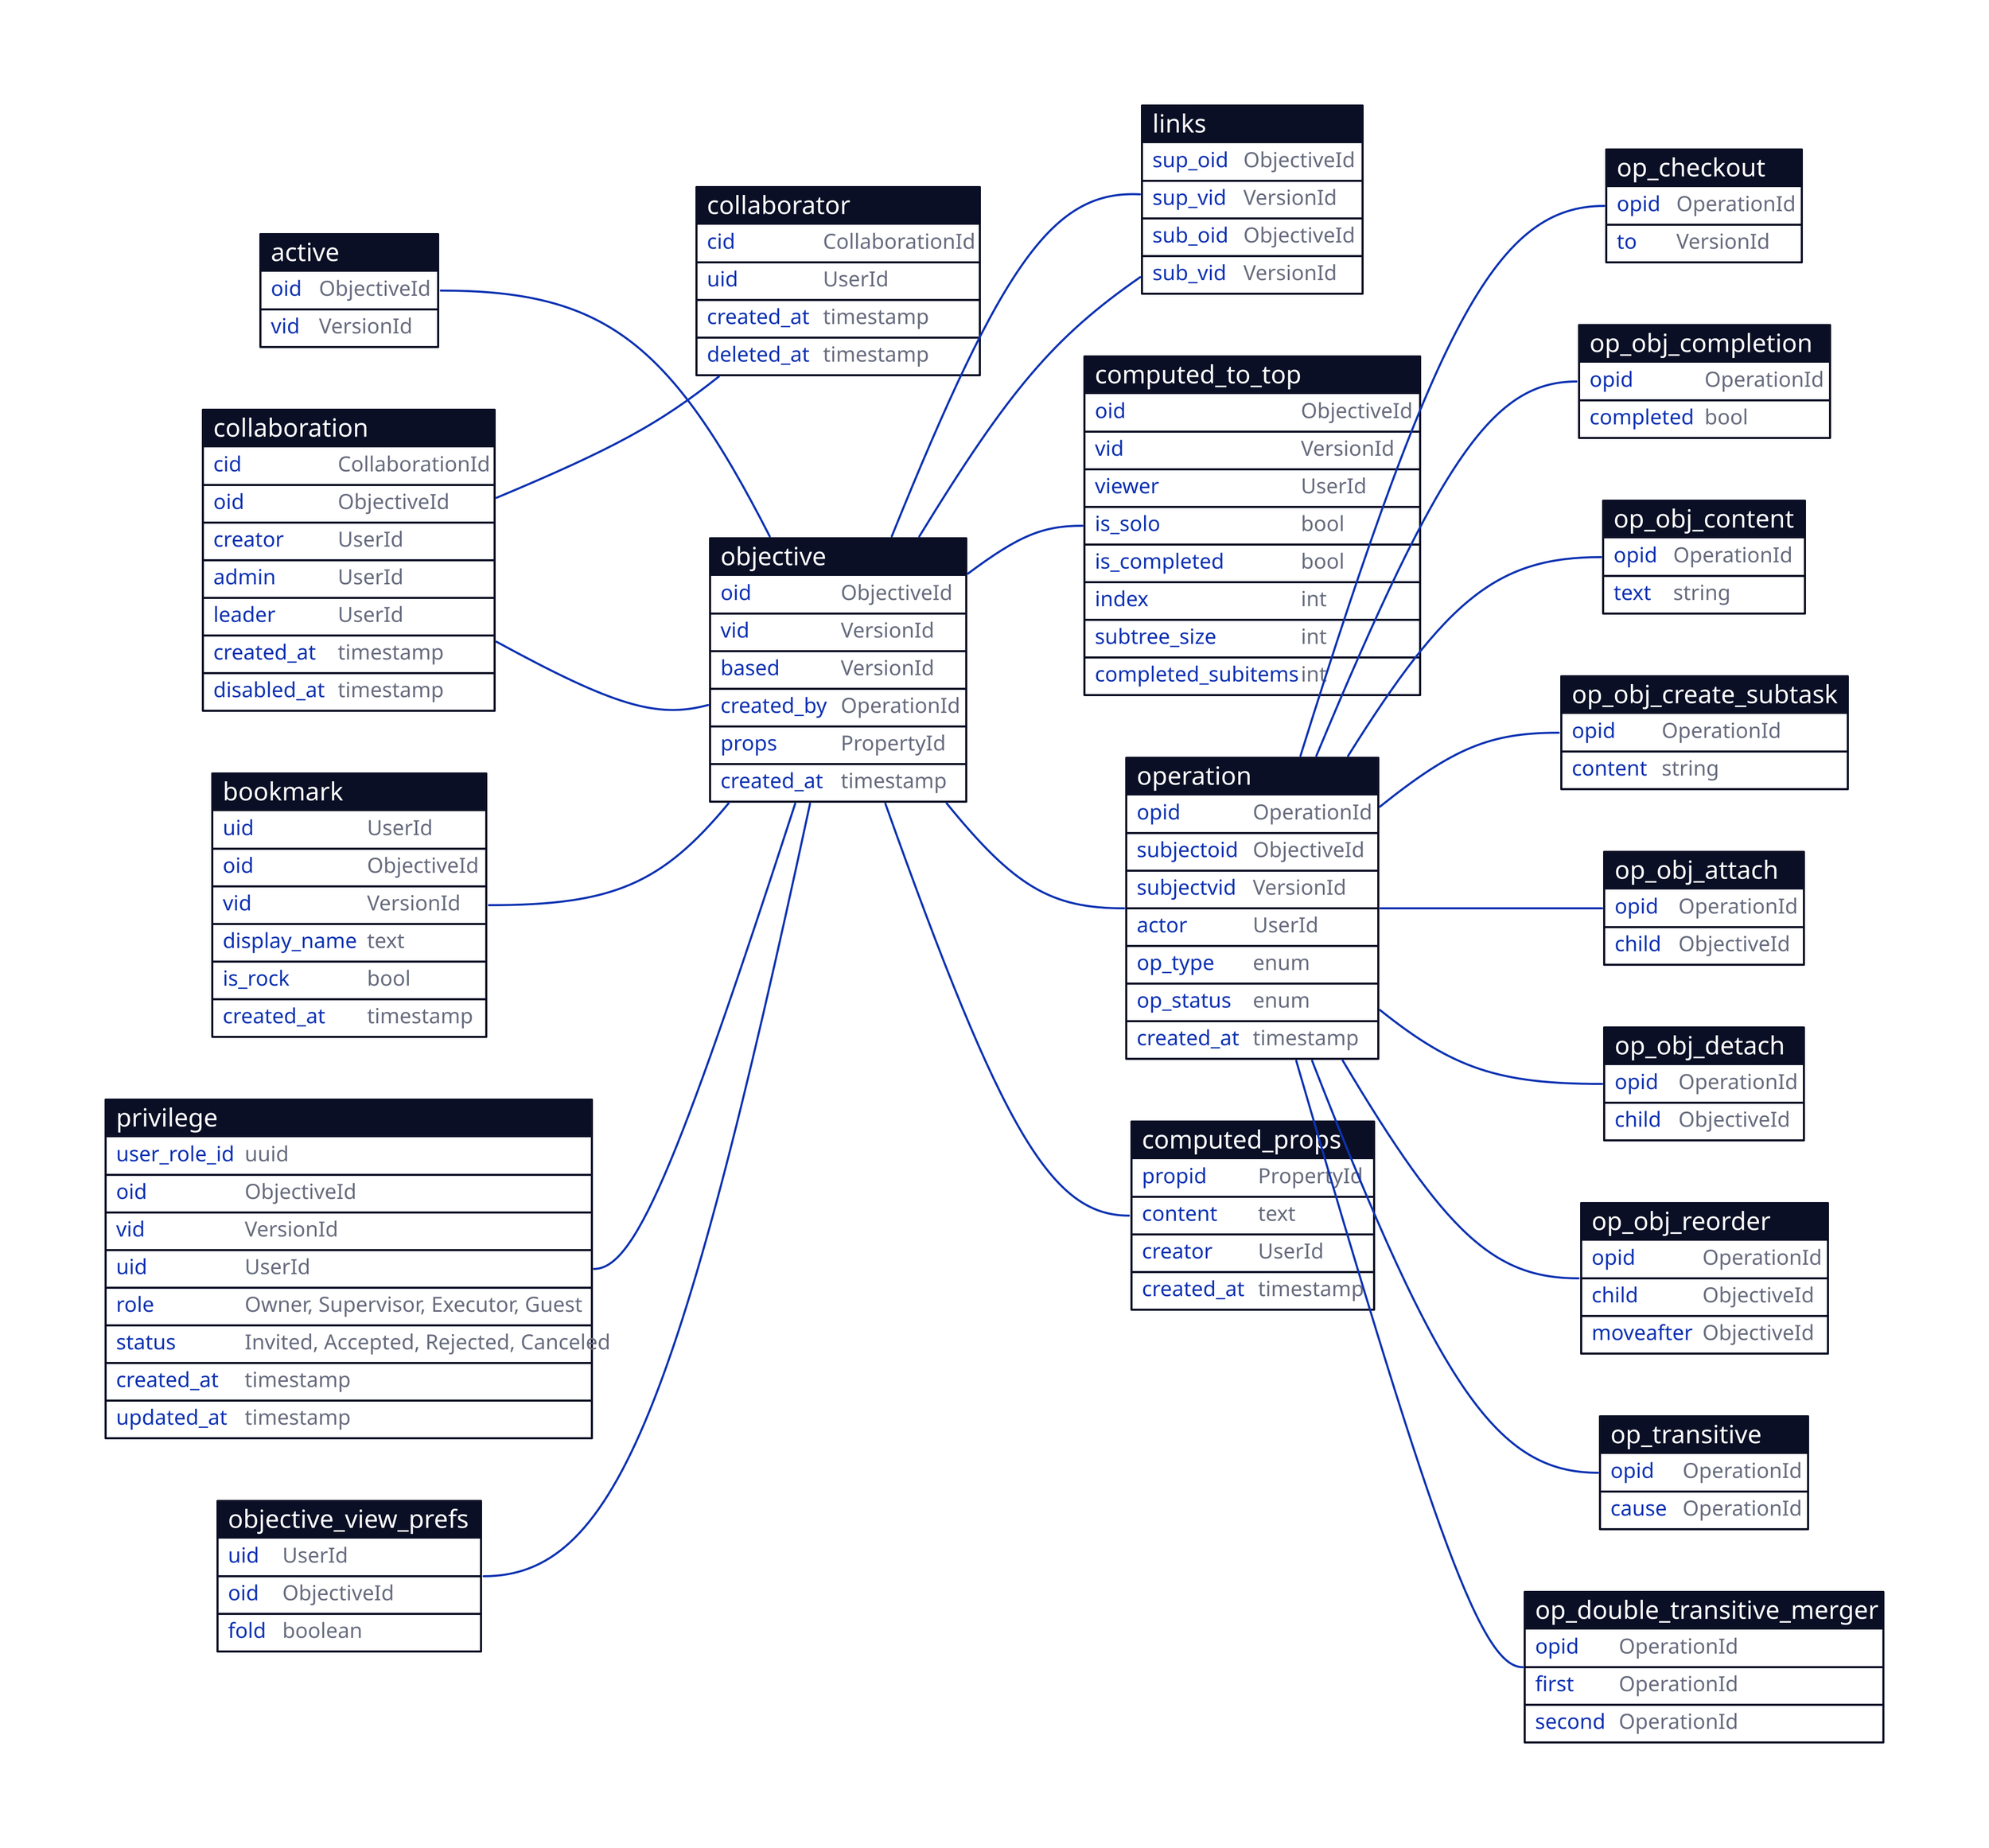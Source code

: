 active: {
  shape: sql_table

  oid: ObjectiveId
  vid: VersionId
}

bookmark: {
  shape: sql_table

  uid: UserId
  oid: ObjectiveId
  vid: VersionId
  display_name: text
  is_rock: bool # rocks are hidden in the UI
  created_at: timestamp
}

collaboration: {
  shape: sql_table

  cid: CollaborationId
  oid: ObjectiveId
  
  creator: UserId
  admin: UserId
  leader: UserId

  created_at: timestamp
  disabled_at: timestamp
}

collaborator: {
  shape: sql_table

  cid: CollaborationId
  uid: UserId

  created_at: timestamp
  deleted_at: timestamp
}

privilege: {
  shape: sql_table

  user_role_id: uuid
  oid: ObjectiveId
  vid: VersionId
  uid: UserId
  role: "Owner, Supervisor, Executor, Guest"
  status: "Invited, Accepted, Rejected, Canceled"
  created_at: timestamp
  updated_at: timestamp
}

objective: {
  shape: sql_table

  oid: ObjectiveId
  vid: VersionId
  based: VersionId
  created_by: OperationId
  props: PropertyId

  created_at: timestamp # creation of this version (=row)
}

objective_view_prefs: {
  shape: sql_table

  uid: UserId
  oid: ObjectiveId
  fold: boolean
}


# cached from operations to reduce view build duration
# separately versioned from the objective to detach it from privilege and collaboration config changes
computed_props: {
  shape: sql_table

  propid: PropertyId
  content: text
  creator: UserId
  created_at: timestamp
}

links: {
  shape: sql_table

  sup_oid: ObjectiveId
  sup_vid: VersionId
  sub_oid: ObjectiveId
  sub_vid: VersionId
}

computed_to_top: {
  shape: sql_table

  oid: ObjectiveId
  vid: VersionId
  viewer: UserId

  is_solo: bool
  is_completed: bool

  index: int
  subtree_size: int
  completed_subitems: int
}

operation: {
  shape: sql_table

  opid: OperationId
  
  subjectoid: ObjectiveId
  subjectvid: VersionId
  actor: UserId

  op_type: enum
  op_status: enum

  created_at: timestamp
}

op_checkout: {
  shape: sql_table
  
  opid: OperationId 
  to: VersionId
}

op_obj_content: {
  shape: sql_table
  
  opid: OperationId 
  text: string
}

op_obj_completion: {
  shape: sql_table

  opid: OperationId
  completed: bool
}

op_obj_create_subtask: {
  shape: sql_table

  opid: OperationId
  content: string
}

# subject is parent
op_obj_attach: {
  shape: sql_table
  
  opid: OperationId 
  child: ObjectiveId # find the vid from only version of child linked to current version of subject
}

# subject is parent
op_obj_detach: {
  shape: sql_table
  
  opid: OperationId 
  child: ObjectiveId # find the vid from only version of child linked to current version of subject
}

op_obj_reorder: {
  shape: sql_table
  
  opid: OperationId 
  child: ObjectiveId
  moveafter: ObjectiveId
}

# every ascendant gets an transitive update operation when an objective gets version changing event from user (either checkout or content/prop modification)
op_transitive: {
  shape: sql_table
  
  opid: OperationId 
  cause: OperationId
}

op_double_transitive_merger: {
  shape: sql_table
  
  opid: OperationId 
  first: OperationId
  second: OperationId
}

direction: right

active.oid -- objective.oid

# a bookmark points to a root node of a work tree
bookmark.oid -- objective.oid
# bookmark.vid -- objective.vid

collaboration.cid -- collaborator.cid
collaboration.oid -- objective.oid

# Any task with custom privilege hand.can have owner/viewers/executors
privilege.oid -- objective.oid
# privilege.vid -- objective.vid

objective_view_prefs.oid -- objective.oid

objective.oid -- links.sup_oid
# objective.vid -- links.sup_vid

objective.oid -- links.sub_oid
# objective.vid -- links.sub_vid

objective.oid -- computed_to_top.oid
# objective.vid -- computed_to_top.vid

operation.opid -- op_checkout.opid
operation.opid -- op_obj_completion.opid
operation.opid -- op_obj_content.opid
operation.opid -- op_obj_create_subtask.opid
operation.opid -- op_obj_attach.opid
operation.opid -- op_obj_detach.opid
operation.opid -- op_obj_reorder.opid
operation.opid -- op_transitive.opid
operation.opid -- op_double_transitive_merger.opid

objective.created_by -- operation.opid

objective.props -- computed_props.propid
# objective.vid -- props.vid
